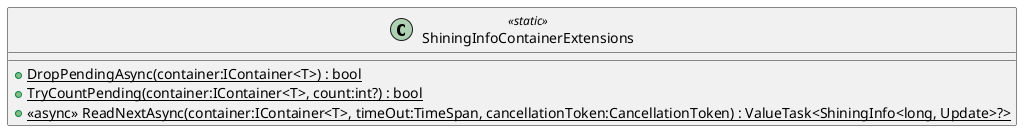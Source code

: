 @startuml
class ShiningInfoContainerExtensions <<static>> {
    + {static} DropPendingAsync(container:IContainer<T>) : bool
    + {static} TryCountPending(container:IContainer<T>, count:int?) : bool
    + {static} <<async>> ReadNextAsync(container:IContainer<T>, timeOut:TimeSpan, cancellationToken:CancellationToken) : ValueTask<ShiningInfo<long, Update>?>
}
@enduml
